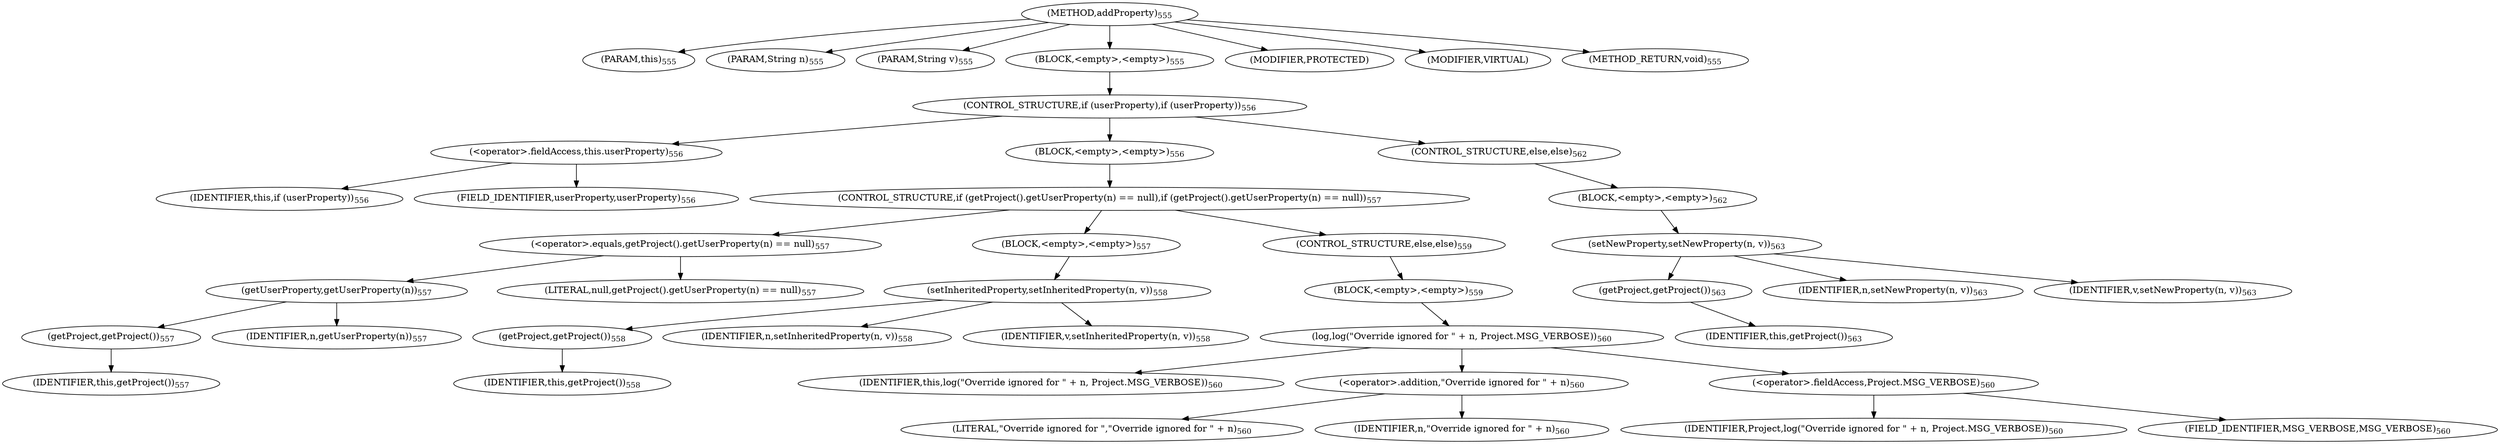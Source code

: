 digraph "addProperty" {  
"1073" [label = <(METHOD,addProperty)<SUB>555</SUB>> ]
"90" [label = <(PARAM,this)<SUB>555</SUB>> ]
"1074" [label = <(PARAM,String n)<SUB>555</SUB>> ]
"1075" [label = <(PARAM,String v)<SUB>555</SUB>> ]
"1076" [label = <(BLOCK,&lt;empty&gt;,&lt;empty&gt;)<SUB>555</SUB>> ]
"1077" [label = <(CONTROL_STRUCTURE,if (userProperty),if (userProperty))<SUB>556</SUB>> ]
"1078" [label = <(&lt;operator&gt;.fieldAccess,this.userProperty)<SUB>556</SUB>> ]
"1079" [label = <(IDENTIFIER,this,if (userProperty))<SUB>556</SUB>> ]
"1080" [label = <(FIELD_IDENTIFIER,userProperty,userProperty)<SUB>556</SUB>> ]
"1081" [label = <(BLOCK,&lt;empty&gt;,&lt;empty&gt;)<SUB>556</SUB>> ]
"1082" [label = <(CONTROL_STRUCTURE,if (getProject().getUserProperty(n) == null),if (getProject().getUserProperty(n) == null))<SUB>557</SUB>> ]
"1083" [label = <(&lt;operator&gt;.equals,getProject().getUserProperty(n) == null)<SUB>557</SUB>> ]
"1084" [label = <(getUserProperty,getUserProperty(n))<SUB>557</SUB>> ]
"1085" [label = <(getProject,getProject())<SUB>557</SUB>> ]
"89" [label = <(IDENTIFIER,this,getProject())<SUB>557</SUB>> ]
"1086" [label = <(IDENTIFIER,n,getUserProperty(n))<SUB>557</SUB>> ]
"1087" [label = <(LITERAL,null,getProject().getUserProperty(n) == null)<SUB>557</SUB>> ]
"1088" [label = <(BLOCK,&lt;empty&gt;,&lt;empty&gt;)<SUB>557</SUB>> ]
"1089" [label = <(setInheritedProperty,setInheritedProperty(n, v))<SUB>558</SUB>> ]
"1090" [label = <(getProject,getProject())<SUB>558</SUB>> ]
"91" [label = <(IDENTIFIER,this,getProject())<SUB>558</SUB>> ]
"1091" [label = <(IDENTIFIER,n,setInheritedProperty(n, v))<SUB>558</SUB>> ]
"1092" [label = <(IDENTIFIER,v,setInheritedProperty(n, v))<SUB>558</SUB>> ]
"1093" [label = <(CONTROL_STRUCTURE,else,else)<SUB>559</SUB>> ]
"1094" [label = <(BLOCK,&lt;empty&gt;,&lt;empty&gt;)<SUB>559</SUB>> ]
"1095" [label = <(log,log(&quot;Override ignored for &quot; + n, Project.MSG_VERBOSE))<SUB>560</SUB>> ]
"92" [label = <(IDENTIFIER,this,log(&quot;Override ignored for &quot; + n, Project.MSG_VERBOSE))<SUB>560</SUB>> ]
"1096" [label = <(&lt;operator&gt;.addition,&quot;Override ignored for &quot; + n)<SUB>560</SUB>> ]
"1097" [label = <(LITERAL,&quot;Override ignored for &quot;,&quot;Override ignored for &quot; + n)<SUB>560</SUB>> ]
"1098" [label = <(IDENTIFIER,n,&quot;Override ignored for &quot; + n)<SUB>560</SUB>> ]
"1099" [label = <(&lt;operator&gt;.fieldAccess,Project.MSG_VERBOSE)<SUB>560</SUB>> ]
"1100" [label = <(IDENTIFIER,Project,log(&quot;Override ignored for &quot; + n, Project.MSG_VERBOSE))<SUB>560</SUB>> ]
"1101" [label = <(FIELD_IDENTIFIER,MSG_VERBOSE,MSG_VERBOSE)<SUB>560</SUB>> ]
"1102" [label = <(CONTROL_STRUCTURE,else,else)<SUB>562</SUB>> ]
"1103" [label = <(BLOCK,&lt;empty&gt;,&lt;empty&gt;)<SUB>562</SUB>> ]
"1104" [label = <(setNewProperty,setNewProperty(n, v))<SUB>563</SUB>> ]
"1105" [label = <(getProject,getProject())<SUB>563</SUB>> ]
"93" [label = <(IDENTIFIER,this,getProject())<SUB>563</SUB>> ]
"1106" [label = <(IDENTIFIER,n,setNewProperty(n, v))<SUB>563</SUB>> ]
"1107" [label = <(IDENTIFIER,v,setNewProperty(n, v))<SUB>563</SUB>> ]
"1108" [label = <(MODIFIER,PROTECTED)> ]
"1109" [label = <(MODIFIER,VIRTUAL)> ]
"1110" [label = <(METHOD_RETURN,void)<SUB>555</SUB>> ]
  "1073" -> "90" 
  "1073" -> "1074" 
  "1073" -> "1075" 
  "1073" -> "1076" 
  "1073" -> "1108" 
  "1073" -> "1109" 
  "1073" -> "1110" 
  "1076" -> "1077" 
  "1077" -> "1078" 
  "1077" -> "1081" 
  "1077" -> "1102" 
  "1078" -> "1079" 
  "1078" -> "1080" 
  "1081" -> "1082" 
  "1082" -> "1083" 
  "1082" -> "1088" 
  "1082" -> "1093" 
  "1083" -> "1084" 
  "1083" -> "1087" 
  "1084" -> "1085" 
  "1084" -> "1086" 
  "1085" -> "89" 
  "1088" -> "1089" 
  "1089" -> "1090" 
  "1089" -> "1091" 
  "1089" -> "1092" 
  "1090" -> "91" 
  "1093" -> "1094" 
  "1094" -> "1095" 
  "1095" -> "92" 
  "1095" -> "1096" 
  "1095" -> "1099" 
  "1096" -> "1097" 
  "1096" -> "1098" 
  "1099" -> "1100" 
  "1099" -> "1101" 
  "1102" -> "1103" 
  "1103" -> "1104" 
  "1104" -> "1105" 
  "1104" -> "1106" 
  "1104" -> "1107" 
  "1105" -> "93" 
}
